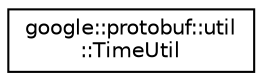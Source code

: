 digraph "类继承关系图"
{
 // LATEX_PDF_SIZE
  edge [fontname="Helvetica",fontsize="10",labelfontname="Helvetica",labelfontsize="10"];
  node [fontname="Helvetica",fontsize="10",shape=record];
  rankdir="LR";
  Node0 [label="google::protobuf::util\l::TimeUtil",height=0.2,width=0.4,color="black", fillcolor="white", style="filled",URL="$classgoogle_1_1protobuf_1_1util_1_1TimeUtil.html",tooltip=" "];
}
